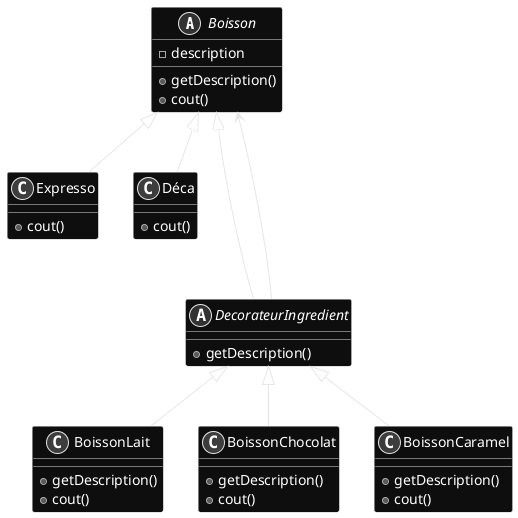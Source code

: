 @startuml Patron_Decorateur
skinparam backgroundcolor transparent
skinparam Monochrome reverse
abstract class Boisson {
	- description
	+ getDescription()
	+ cout()
}

class Expresso extends Boisson {
	+ cout()
}
class Déca extends Boisson {
	+ cout()
}

abstract class DecorateurIngredient extends Boisson {
	+ getDescription()
}

class BoissonLait extends DecorateurIngredient {
	+ getDescription()
	+ cout()
}
class BoissonChocolat extends DecorateurIngredient {
	+ getDescription()
	+ cout()
}
class BoissonCaramel extends DecorateurIngredient {
	+ getDescription()
	+ cout()
}
DecorateurIngredient ---> "composant" Boisson

@enduml